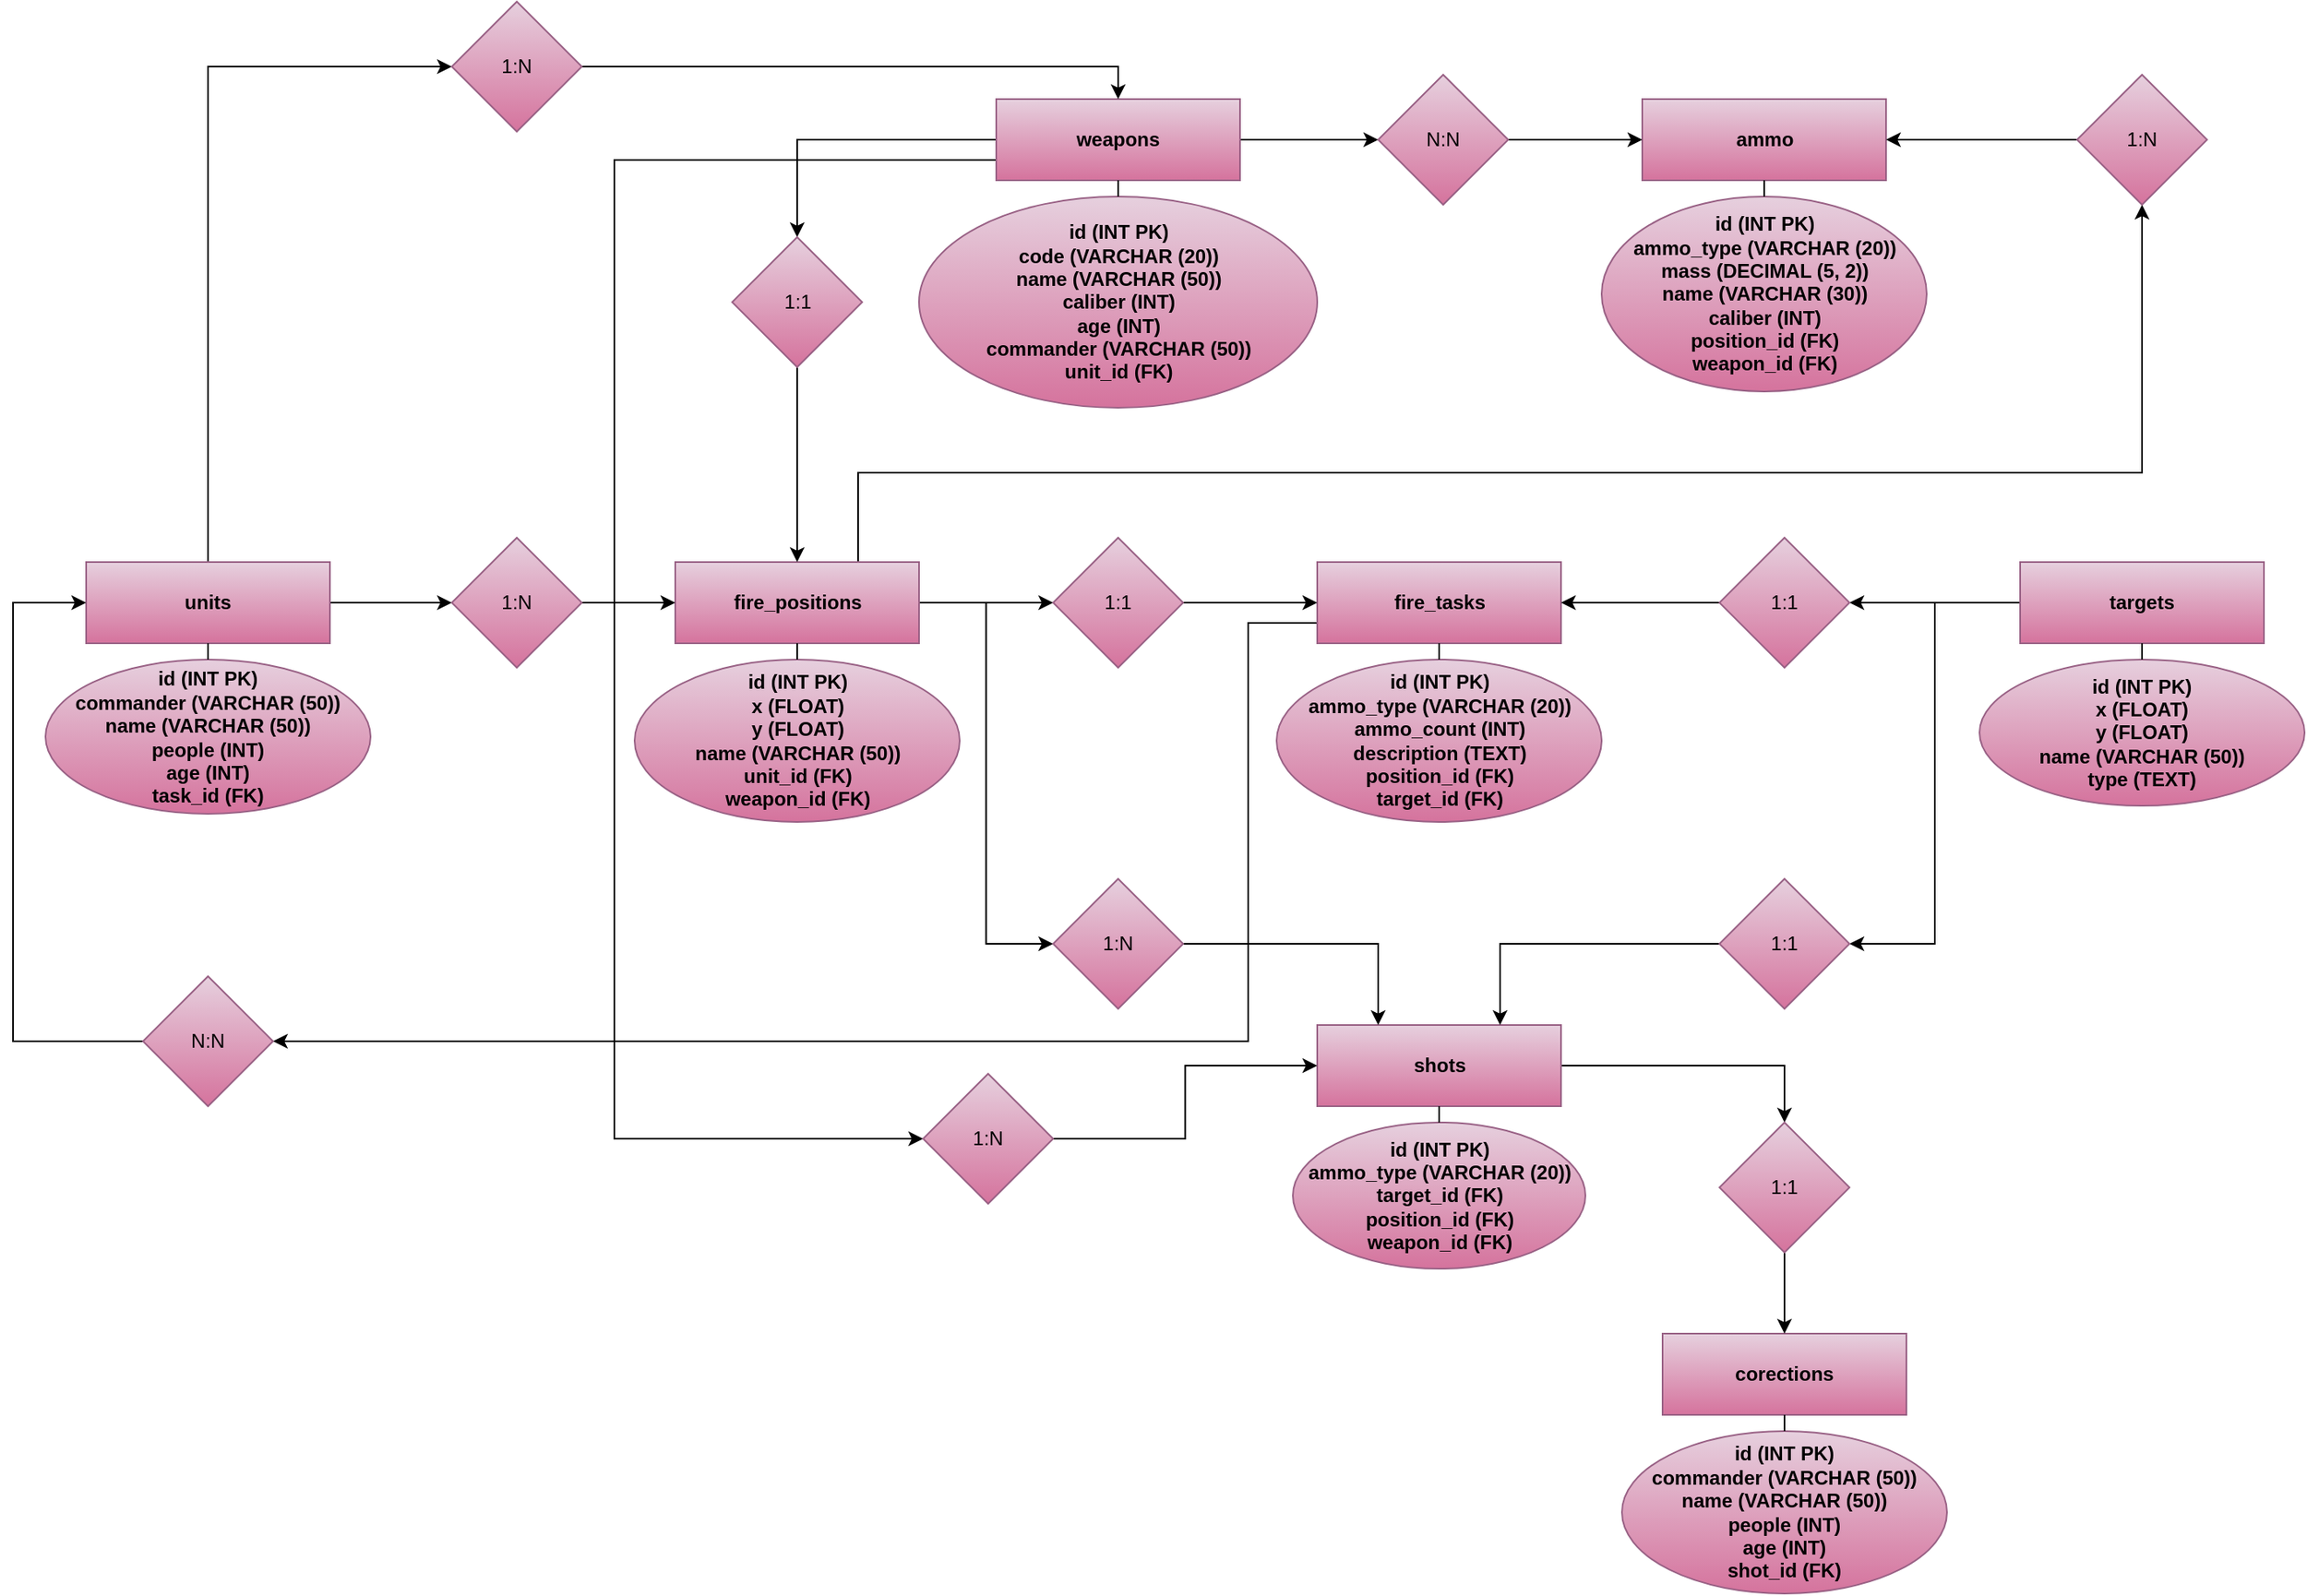 <mxfile version="24.8.3">
  <diagram name="Сторінка-1" id="7fHdnsa_TZbeKORaUPLX">
    <mxGraphModel dx="1393" dy="767" grid="1" gridSize="10" guides="1" tooltips="1" connect="1" arrows="1" fold="1" page="1" pageScale="1" pageWidth="827" pageHeight="1169" math="0" shadow="0">
      <root>
        <mxCell id="0" />
        <mxCell id="1" parent="0" />
        <mxCell id="M7eauLXz_lcPguJIidGt-95" style="edgeStyle=orthogonalEdgeStyle;rounded=0;orthogonalLoop=1;jettySize=auto;html=1;exitX=0;exitY=0.5;exitDx=0;exitDy=0;entryX=0.5;entryY=0;entryDx=0;entryDy=0;" edge="1" parent="1" source="M7eauLXz_lcPguJIidGt-1" target="M7eauLXz_lcPguJIidGt-93">
          <mxGeometry relative="1" as="geometry" />
        </mxCell>
        <mxCell id="M7eauLXz_lcPguJIidGt-111" style="edgeStyle=none;rounded=0;orthogonalLoop=1;jettySize=auto;html=1;exitX=1;exitY=0.5;exitDx=0;exitDy=0;entryX=0;entryY=0.5;entryDx=0;entryDy=0;" edge="1" parent="1" source="M7eauLXz_lcPguJIidGt-1" target="M7eauLXz_lcPguJIidGt-110">
          <mxGeometry relative="1" as="geometry" />
        </mxCell>
        <mxCell id="M7eauLXz_lcPguJIidGt-129" style="edgeStyle=orthogonalEdgeStyle;rounded=0;orthogonalLoop=1;jettySize=auto;html=1;exitX=0;exitY=0.75;exitDx=0;exitDy=0;entryX=0;entryY=0.5;entryDx=0;entryDy=0;" edge="1" parent="1" source="M7eauLXz_lcPguJIidGt-1" target="M7eauLXz_lcPguJIidGt-124">
          <mxGeometry relative="1" as="geometry">
            <Array as="points">
              <mxPoint x="1350" y="227" />
              <mxPoint x="1350" y="830" />
            </Array>
          </mxGeometry>
        </mxCell>
        <mxCell id="M7eauLXz_lcPguJIidGt-1" value="&lt;b&gt;weapons&lt;/b&gt;" style="rounded=0;whiteSpace=wrap;html=1;fillColor=#e6d0de;gradientColor=#d5739d;strokeColor=#996185;" vertex="1" parent="1">
          <mxGeometry x="1585" y="190" width="150" height="50" as="geometry" />
        </mxCell>
        <mxCell id="M7eauLXz_lcPguJIidGt-2" value="&lt;b&gt;id (INT PK)&lt;/b&gt;&lt;div&gt;&lt;b&gt;code (VARCHAR (20))&lt;/b&gt;&lt;/div&gt;&lt;div&gt;&lt;b&gt;name (VARCHAR (50))&lt;/b&gt;&lt;/div&gt;&lt;div&gt;&lt;b&gt;caliber (INT)&lt;/b&gt;&lt;/div&gt;&lt;div&gt;&lt;b&gt;age (INT)&lt;/b&gt;&lt;/div&gt;&lt;div&gt;&lt;b&gt;commander (VARCHAR (50))&lt;/b&gt;&lt;/div&gt;&lt;div&gt;&lt;b&gt;unit_id (FK)&lt;/b&gt;&lt;/div&gt;" style="ellipse;whiteSpace=wrap;html=1;fillColor=#e6d0de;gradientColor=#d5739d;strokeColor=#996185;" vertex="1" parent="1">
          <mxGeometry x="1537.5" y="250" width="245" height="130" as="geometry" />
        </mxCell>
        <mxCell id="M7eauLXz_lcPguJIidGt-3" value="" style="endArrow=none;html=1;rounded=0;entryX=0.5;entryY=1;entryDx=0;entryDy=0;exitX=0.5;exitY=0;exitDx=0;exitDy=0;" edge="1" parent="1" source="M7eauLXz_lcPguJIidGt-2" target="M7eauLXz_lcPguJIidGt-1">
          <mxGeometry width="50" height="50" relative="1" as="geometry">
            <mxPoint x="1685" y="340" as="sourcePoint" />
            <mxPoint x="1735" y="290" as="targetPoint" />
          </mxGeometry>
        </mxCell>
        <mxCell id="M7eauLXz_lcPguJIidGt-108" style="edgeStyle=orthogonalEdgeStyle;rounded=0;orthogonalLoop=1;jettySize=auto;html=1;exitX=1;exitY=0.5;exitDx=0;exitDy=0;entryX=0.5;entryY=0;entryDx=0;entryDy=0;" edge="1" parent="1" source="M7eauLXz_lcPguJIidGt-4" target="M7eauLXz_lcPguJIidGt-107">
          <mxGeometry relative="1" as="geometry" />
        </mxCell>
        <mxCell id="M7eauLXz_lcPguJIidGt-4" value="&lt;b&gt;shots&lt;/b&gt;" style="rounded=0;whiteSpace=wrap;html=1;fillColor=#e6d0de;gradientColor=#d5739d;strokeColor=#996185;" vertex="1" parent="1">
          <mxGeometry x="1782.5" y="760" width="150" height="50" as="geometry" />
        </mxCell>
        <mxCell id="M7eauLXz_lcPguJIidGt-5" value="&lt;b&gt;id (INT PK)&lt;/b&gt;&lt;div&gt;&lt;b&gt;ammo_type (VARCHAR (20))&lt;/b&gt;&lt;/div&gt;&lt;div&gt;&lt;b&gt;target_id (FK)&lt;/b&gt;&lt;/div&gt;&lt;div&gt;&lt;b&gt;position_id (FK)&lt;/b&gt;&lt;/div&gt;&lt;div&gt;&lt;b&gt;weapon_id (FK)&lt;/b&gt;&lt;/div&gt;" style="ellipse;whiteSpace=wrap;html=1;fillColor=#e6d0de;gradientColor=#d5739d;strokeColor=#996185;" vertex="1" parent="1">
          <mxGeometry x="1767.5" y="820" width="180" height="90" as="geometry" />
        </mxCell>
        <mxCell id="M7eauLXz_lcPguJIidGt-7" value="" style="endArrow=none;html=1;rounded=0;entryX=0.5;entryY=1;entryDx=0;entryDy=0;exitX=0.5;exitY=0;exitDx=0;exitDy=0;" edge="1" parent="1" source="M7eauLXz_lcPguJIidGt-5" target="M7eauLXz_lcPguJIidGt-4">
          <mxGeometry width="50" height="50" relative="1" as="geometry">
            <mxPoint x="1725" y="920" as="sourcePoint" />
            <mxPoint x="1775" y="870" as="targetPoint" />
          </mxGeometry>
        </mxCell>
        <mxCell id="M7eauLXz_lcPguJIidGt-8" value="&lt;b&gt;corections&lt;/b&gt;" style="rounded=0;whiteSpace=wrap;html=1;fillColor=#e6d0de;gradientColor=#d5739d;strokeColor=#996185;" vertex="1" parent="1">
          <mxGeometry x="1995" y="950" width="150" height="50" as="geometry" />
        </mxCell>
        <mxCell id="M7eauLXz_lcPguJIidGt-9" value="&lt;b&gt;id (INT PK)&lt;/b&gt;&lt;div&gt;&lt;b&gt;commander (VARCHAR (50))&lt;/b&gt;&lt;/div&gt;&lt;div&gt;&lt;b&gt;name (VARCHAR (50))&lt;/b&gt;&lt;/div&gt;&lt;div&gt;&lt;b&gt;people (INT)&lt;/b&gt;&lt;/div&gt;&lt;div&gt;&lt;b&gt;age (INT)&lt;/b&gt;&lt;/div&gt;&lt;div&gt;&lt;b&gt;shot_id (FK)&lt;/b&gt;&lt;/div&gt;" style="ellipse;whiteSpace=wrap;html=1;fillColor=#e6d0de;gradientColor=#d5739d;strokeColor=#996185;" vertex="1" parent="1">
          <mxGeometry x="1970" y="1010" width="200" height="100" as="geometry" />
        </mxCell>
        <mxCell id="M7eauLXz_lcPguJIidGt-11" value="" style="endArrow=none;html=1;rounded=0;entryX=0.5;entryY=1;entryDx=0;entryDy=0;exitX=0.5;exitY=0;exitDx=0;exitDy=0;" edge="1" parent="1" source="M7eauLXz_lcPguJIidGt-9" target="M7eauLXz_lcPguJIidGt-8">
          <mxGeometry width="50" height="50" relative="1" as="geometry">
            <mxPoint x="1940" y="1150" as="sourcePoint" />
            <mxPoint x="1990" y="1100" as="targetPoint" />
          </mxGeometry>
        </mxCell>
        <mxCell id="M7eauLXz_lcPguJIidGt-17" value="&lt;b&gt;ammo&lt;/b&gt;" style="rounded=0;whiteSpace=wrap;html=1;fillColor=#e6d0de;gradientColor=#d5739d;strokeColor=#996185;" vertex="1" parent="1">
          <mxGeometry x="1982.5" y="190" width="150" height="50" as="geometry" />
        </mxCell>
        <mxCell id="M7eauLXz_lcPguJIidGt-18" value="&lt;b&gt;id (INT PK)&lt;/b&gt;&lt;div&gt;&lt;b&gt;ammo_type (VARCHAR (20))&lt;/b&gt;&lt;/div&gt;&lt;div&gt;&lt;b&gt;mass (DECIMAL (5, 2))&lt;/b&gt;&lt;/div&gt;&lt;div&gt;&lt;b&gt;name (VARCHAR (30))&lt;/b&gt;&lt;/div&gt;&lt;div&gt;&lt;b&gt;caliber (INT)&lt;/b&gt;&lt;/div&gt;&lt;div&gt;&lt;b&gt;position_id (FK)&lt;/b&gt;&lt;/div&gt;&lt;div&gt;&lt;b&gt;weapon_id (FK)&lt;/b&gt;&lt;/div&gt;" style="ellipse;whiteSpace=wrap;html=1;fillColor=#e6d0de;gradientColor=#d5739d;strokeColor=#996185;" vertex="1" parent="1">
          <mxGeometry x="1957.5" y="250" width="200" height="120" as="geometry" />
        </mxCell>
        <mxCell id="M7eauLXz_lcPguJIidGt-19" value="" style="endArrow=none;html=1;rounded=0;entryX=0.5;entryY=1;entryDx=0;entryDy=0;exitX=0.5;exitY=0;exitDx=0;exitDy=0;" edge="1" parent="1" source="M7eauLXz_lcPguJIidGt-18" target="M7eauLXz_lcPguJIidGt-17">
          <mxGeometry width="50" height="50" relative="1" as="geometry">
            <mxPoint x="1927.5" y="390" as="sourcePoint" />
            <mxPoint x="1977.5" y="340" as="targetPoint" />
          </mxGeometry>
        </mxCell>
        <mxCell id="M7eauLXz_lcPguJIidGt-85" style="edgeStyle=none;rounded=0;orthogonalLoop=1;jettySize=auto;html=1;exitX=1;exitY=0.5;exitDx=0;exitDy=0;entryX=0;entryY=0.5;entryDx=0;entryDy=0;" edge="1" parent="1" source="M7eauLXz_lcPguJIidGt-20" target="M7eauLXz_lcPguJIidGt-84">
          <mxGeometry relative="1" as="geometry" />
        </mxCell>
        <mxCell id="M7eauLXz_lcPguJIidGt-102" style="edgeStyle=orthogonalEdgeStyle;rounded=0;orthogonalLoop=1;jettySize=auto;html=1;exitX=1;exitY=0.5;exitDx=0;exitDy=0;entryX=0;entryY=0.5;entryDx=0;entryDy=0;" edge="1" parent="1" source="M7eauLXz_lcPguJIidGt-20" target="M7eauLXz_lcPguJIidGt-101">
          <mxGeometry relative="1" as="geometry" />
        </mxCell>
        <mxCell id="M7eauLXz_lcPguJIidGt-116" style="edgeStyle=orthogonalEdgeStyle;rounded=0;orthogonalLoop=1;jettySize=auto;html=1;exitX=0.75;exitY=0;exitDx=0;exitDy=0;entryX=0.5;entryY=1;entryDx=0;entryDy=0;" edge="1" parent="1" source="M7eauLXz_lcPguJIidGt-20" target="M7eauLXz_lcPguJIidGt-114">
          <mxGeometry relative="1" as="geometry">
            <Array as="points">
              <mxPoint x="1500" y="420" />
              <mxPoint x="2290" y="420" />
            </Array>
          </mxGeometry>
        </mxCell>
        <mxCell id="M7eauLXz_lcPguJIidGt-20" value="&lt;b&gt;fire_positions&lt;/b&gt;" style="rounded=0;whiteSpace=wrap;html=1;fillColor=#e6d0de;gradientColor=#d5739d;strokeColor=#996185;" vertex="1" parent="1">
          <mxGeometry x="1387.5" y="475" width="150" height="50" as="geometry" />
        </mxCell>
        <mxCell id="M7eauLXz_lcPguJIidGt-21" value="&lt;b&gt;id (INT PK)&lt;/b&gt;&lt;div&gt;&lt;b&gt;x (FLOAT)&lt;/b&gt;&lt;/div&gt;&lt;div&gt;&lt;b&gt;y (FLOAT)&lt;/b&gt;&lt;/div&gt;&lt;div&gt;&lt;b&gt;name (VARCHAR (50))&lt;/b&gt;&lt;/div&gt;&lt;div&gt;&lt;b&gt;unit_id (FK)&lt;/b&gt;&lt;/div&gt;&lt;div&gt;&lt;b&gt;weapon_id (FK)&lt;/b&gt;&lt;/div&gt;" style="ellipse;whiteSpace=wrap;html=1;fillColor=#e6d0de;gradientColor=#d5739d;strokeColor=#996185;" vertex="1" parent="1">
          <mxGeometry x="1362.5" y="535" width="200" height="100" as="geometry" />
        </mxCell>
        <mxCell id="M7eauLXz_lcPguJIidGt-23" value="" style="endArrow=none;html=1;rounded=0;entryX=0.5;entryY=1;entryDx=0;entryDy=0;exitX=0.5;exitY=0;exitDx=0;exitDy=0;edgeStyle=orthogonalEdgeStyle;" edge="1" parent="1" source="M7eauLXz_lcPguJIidGt-21" target="M7eauLXz_lcPguJIidGt-20">
          <mxGeometry width="50" height="50" relative="1" as="geometry">
            <mxPoint x="1370" y="715" as="sourcePoint" />
            <mxPoint x="1420" y="665" as="targetPoint" />
          </mxGeometry>
        </mxCell>
        <mxCell id="M7eauLXz_lcPguJIidGt-121" style="edgeStyle=orthogonalEdgeStyle;rounded=0;orthogonalLoop=1;jettySize=auto;html=1;exitX=0;exitY=0.75;exitDx=0;exitDy=0;entryX=1;entryY=0.5;entryDx=0;entryDy=0;" edge="1" parent="1" source="M7eauLXz_lcPguJIidGt-24" target="M7eauLXz_lcPguJIidGt-119">
          <mxGeometry relative="1" as="geometry">
            <Array as="points">
              <mxPoint x="1740" y="513" />
              <mxPoint x="1740" y="770" />
            </Array>
          </mxGeometry>
        </mxCell>
        <mxCell id="M7eauLXz_lcPguJIidGt-24" value="&lt;b&gt;fire_tasks&lt;/b&gt;" style="rounded=0;whiteSpace=wrap;html=1;fillColor=#e6d0de;gradientColor=#d5739d;strokeColor=#996185;" vertex="1" parent="1">
          <mxGeometry x="1782.5" y="475" width="150" height="50" as="geometry" />
        </mxCell>
        <mxCell id="M7eauLXz_lcPguJIidGt-25" value="&lt;b&gt;id (INT PK)&lt;/b&gt;&lt;div&gt;&lt;b&gt;ammo_type (VARCHAR (20))&lt;/b&gt;&lt;/div&gt;&lt;div&gt;&lt;b&gt;ammo_count (INT)&lt;/b&gt;&lt;/div&gt;&lt;div&gt;&lt;b&gt;description (TEXT)&lt;/b&gt;&lt;/div&gt;&lt;div&gt;&lt;b&gt;position_id (FK)&lt;/b&gt;&lt;/div&gt;&lt;div&gt;&lt;b&gt;target_id (FK)&lt;/b&gt;&lt;/div&gt;" style="ellipse;whiteSpace=wrap;html=1;fillColor=#e6d0de;gradientColor=#d5739d;strokeColor=#996185;" vertex="1" parent="1">
          <mxGeometry x="1757.5" y="535" width="200" height="100" as="geometry" />
        </mxCell>
        <mxCell id="M7eauLXz_lcPguJIidGt-26" value="" style="endArrow=none;html=1;rounded=0;entryX=0.5;entryY=1;entryDx=0;entryDy=0;exitX=0.5;exitY=0;exitDx=0;exitDy=0;" edge="1" parent="1" source="M7eauLXz_lcPguJIidGt-25" target="M7eauLXz_lcPguJIidGt-24">
          <mxGeometry width="50" height="50" relative="1" as="geometry">
            <mxPoint x="1765" y="715" as="sourcePoint" />
            <mxPoint x="1815" y="665" as="targetPoint" />
          </mxGeometry>
        </mxCell>
        <mxCell id="M7eauLXz_lcPguJIidGt-91" style="edgeStyle=none;rounded=0;orthogonalLoop=1;jettySize=auto;html=1;exitX=1;exitY=0.5;exitDx=0;exitDy=0;entryX=0;entryY=0.5;entryDx=0;entryDy=0;" edge="1" parent="1" source="M7eauLXz_lcPguJIidGt-27" target="M7eauLXz_lcPguJIidGt-90">
          <mxGeometry relative="1" as="geometry" />
        </mxCell>
        <mxCell id="M7eauLXz_lcPguJIidGt-99" style="edgeStyle=orthogonalEdgeStyle;rounded=0;orthogonalLoop=1;jettySize=auto;html=1;exitX=0.5;exitY=0;exitDx=0;exitDy=0;entryX=0;entryY=0.5;entryDx=0;entryDy=0;" edge="1" parent="1" source="M7eauLXz_lcPguJIidGt-27" target="M7eauLXz_lcPguJIidGt-97">
          <mxGeometry relative="1" as="geometry" />
        </mxCell>
        <mxCell id="M7eauLXz_lcPguJIidGt-27" value="&lt;b&gt;units&lt;/b&gt;" style="rounded=0;whiteSpace=wrap;html=1;fillColor=#e6d0de;gradientColor=#d5739d;strokeColor=#996185;" vertex="1" parent="1">
          <mxGeometry x="1025" y="475" width="150" height="50" as="geometry" />
        </mxCell>
        <mxCell id="M7eauLXz_lcPguJIidGt-28" value="&lt;b&gt;id (INT PK)&lt;/b&gt;&lt;div&gt;&lt;b&gt;commander (VARCHAR (50))&lt;/b&gt;&lt;/div&gt;&lt;div&gt;&lt;b&gt;name (VARCHAR (50))&lt;/b&gt;&lt;/div&gt;&lt;div&gt;&lt;b&gt;people (INT)&lt;/b&gt;&lt;/div&gt;&lt;div&gt;&lt;b&gt;age (INT)&lt;/b&gt;&lt;/div&gt;&lt;div&gt;&lt;b&gt;task_id (FK)&lt;/b&gt;&lt;/div&gt;" style="ellipse;whiteSpace=wrap;html=1;fillColor=#e6d0de;gradientColor=#d5739d;strokeColor=#996185;" vertex="1" parent="1">
          <mxGeometry x="1000" y="535" width="200" height="95" as="geometry" />
        </mxCell>
        <mxCell id="M7eauLXz_lcPguJIidGt-29" value="" style="endArrow=none;html=1;rounded=0;entryX=0.5;entryY=1;entryDx=0;entryDy=0;exitX=0.5;exitY=0;exitDx=0;exitDy=0;" edge="1" parent="1" source="M7eauLXz_lcPguJIidGt-28" target="M7eauLXz_lcPguJIidGt-27">
          <mxGeometry width="50" height="50" relative="1" as="geometry">
            <mxPoint x="1007.5" y="715" as="sourcePoint" />
            <mxPoint x="1057.5" y="665" as="targetPoint" />
          </mxGeometry>
        </mxCell>
        <mxCell id="M7eauLXz_lcPguJIidGt-88" style="edgeStyle=none;rounded=0;orthogonalLoop=1;jettySize=auto;html=1;exitX=0;exitY=0.5;exitDx=0;exitDy=0;entryX=1;entryY=0.5;entryDx=0;entryDy=0;" edge="1" parent="1" source="M7eauLXz_lcPguJIidGt-30" target="M7eauLXz_lcPguJIidGt-87">
          <mxGeometry relative="1" as="geometry" />
        </mxCell>
        <mxCell id="M7eauLXz_lcPguJIidGt-105" style="edgeStyle=orthogonalEdgeStyle;rounded=0;orthogonalLoop=1;jettySize=auto;html=1;exitX=0;exitY=0.5;exitDx=0;exitDy=0;entryX=1;entryY=0.5;entryDx=0;entryDy=0;" edge="1" parent="1" source="M7eauLXz_lcPguJIidGt-30" target="M7eauLXz_lcPguJIidGt-104">
          <mxGeometry relative="1" as="geometry" />
        </mxCell>
        <mxCell id="M7eauLXz_lcPguJIidGt-30" value="&lt;b&gt;targets&lt;/b&gt;" style="rounded=0;whiteSpace=wrap;html=1;fillColor=#e6d0de;gradientColor=#d5739d;strokeColor=#996185;" vertex="1" parent="1">
          <mxGeometry x="2215" y="475" width="150" height="50" as="geometry" />
        </mxCell>
        <mxCell id="M7eauLXz_lcPguJIidGt-31" value="&lt;b&gt;id (INT PK)&lt;/b&gt;&lt;div&gt;&lt;b&gt;x (FLOAT)&lt;/b&gt;&lt;/div&gt;&lt;div&gt;&lt;b&gt;y (FLOAT)&lt;/b&gt;&lt;/div&gt;&lt;div&gt;&lt;b&gt;name (VARCHAR (50))&lt;/b&gt;&lt;/div&gt;&lt;div&gt;&lt;b&gt;type (TEXT)&lt;/b&gt;&lt;/div&gt;" style="ellipse;whiteSpace=wrap;html=1;fillColor=#e6d0de;gradientColor=#d5739d;strokeColor=#996185;" vertex="1" parent="1">
          <mxGeometry x="2190" y="535" width="200" height="90" as="geometry" />
        </mxCell>
        <mxCell id="M7eauLXz_lcPguJIidGt-32" value="" style="endArrow=none;html=1;rounded=0;entryX=0.5;entryY=1;entryDx=0;entryDy=0;exitX=0.5;exitY=0;exitDx=0;exitDy=0;" edge="1" parent="1" source="M7eauLXz_lcPguJIidGt-31" target="M7eauLXz_lcPguJIidGt-30">
          <mxGeometry width="50" height="50" relative="1" as="geometry">
            <mxPoint x="2197.5" y="715" as="sourcePoint" />
            <mxPoint x="2247.5" y="665" as="targetPoint" />
          </mxGeometry>
        </mxCell>
        <mxCell id="M7eauLXz_lcPguJIidGt-86" style="edgeStyle=none;rounded=0;orthogonalLoop=1;jettySize=auto;html=1;exitX=1;exitY=0.5;exitDx=0;exitDy=0;entryX=0;entryY=0.5;entryDx=0;entryDy=0;" edge="1" parent="1" source="M7eauLXz_lcPguJIidGt-84" target="M7eauLXz_lcPguJIidGt-24">
          <mxGeometry relative="1" as="geometry" />
        </mxCell>
        <mxCell id="M7eauLXz_lcPguJIidGt-84" value="1:1" style="rhombus;whiteSpace=wrap;html=1;fillColor=#e6d0de;gradientColor=#d5739d;strokeColor=#996185;" vertex="1" parent="1">
          <mxGeometry x="1620" y="460" width="80" height="80" as="geometry" />
        </mxCell>
        <mxCell id="M7eauLXz_lcPguJIidGt-89" style="edgeStyle=none;rounded=0;orthogonalLoop=1;jettySize=auto;html=1;exitX=0;exitY=0.5;exitDx=0;exitDy=0;entryX=1;entryY=0.5;entryDx=0;entryDy=0;" edge="1" parent="1" source="M7eauLXz_lcPguJIidGt-87" target="M7eauLXz_lcPguJIidGt-24">
          <mxGeometry relative="1" as="geometry" />
        </mxCell>
        <mxCell id="M7eauLXz_lcPguJIidGt-87" value="1:1" style="rhombus;whiteSpace=wrap;html=1;fillColor=#e6d0de;gradientColor=#d5739d;strokeColor=#996185;" vertex="1" parent="1">
          <mxGeometry x="2030" y="460" width="80" height="80" as="geometry" />
        </mxCell>
        <mxCell id="M7eauLXz_lcPguJIidGt-92" style="edgeStyle=none;rounded=0;orthogonalLoop=1;jettySize=auto;html=1;exitX=1;exitY=0.5;exitDx=0;exitDy=0;entryX=0;entryY=0.5;entryDx=0;entryDy=0;" edge="1" parent="1" source="M7eauLXz_lcPguJIidGt-90" target="M7eauLXz_lcPguJIidGt-20">
          <mxGeometry relative="1" as="geometry" />
        </mxCell>
        <mxCell id="M7eauLXz_lcPguJIidGt-90" value="1:N" style="rhombus;whiteSpace=wrap;html=1;fillColor=#e6d0de;gradientColor=#d5739d;strokeColor=#996185;" vertex="1" parent="1">
          <mxGeometry x="1250" y="460" width="80" height="80" as="geometry" />
        </mxCell>
        <mxCell id="M7eauLXz_lcPguJIidGt-96" style="edgeStyle=orthogonalEdgeStyle;rounded=0;orthogonalLoop=1;jettySize=auto;html=1;exitX=0.5;exitY=1;exitDx=0;exitDy=0;entryX=0.5;entryY=0;entryDx=0;entryDy=0;" edge="1" parent="1" source="M7eauLXz_lcPguJIidGt-93" target="M7eauLXz_lcPguJIidGt-20">
          <mxGeometry relative="1" as="geometry" />
        </mxCell>
        <mxCell id="M7eauLXz_lcPguJIidGt-93" value="1:1" style="rhombus;whiteSpace=wrap;html=1;fillColor=#e6d0de;gradientColor=#d5739d;strokeColor=#996185;" vertex="1" parent="1">
          <mxGeometry x="1422.5" y="275" width="80" height="80" as="geometry" />
        </mxCell>
        <mxCell id="M7eauLXz_lcPguJIidGt-100" style="edgeStyle=orthogonalEdgeStyle;rounded=0;orthogonalLoop=1;jettySize=auto;html=1;exitX=1;exitY=0.5;exitDx=0;exitDy=0;entryX=0.5;entryY=0;entryDx=0;entryDy=0;" edge="1" parent="1" source="M7eauLXz_lcPguJIidGt-97" target="M7eauLXz_lcPguJIidGt-1">
          <mxGeometry relative="1" as="geometry" />
        </mxCell>
        <mxCell id="M7eauLXz_lcPguJIidGt-97" value="1:N" style="rhombus;whiteSpace=wrap;html=1;fillColor=#e6d0de;gradientColor=#d5739d;strokeColor=#996185;" vertex="1" parent="1">
          <mxGeometry x="1250" y="130" width="80" height="80" as="geometry" />
        </mxCell>
        <mxCell id="M7eauLXz_lcPguJIidGt-103" style="edgeStyle=orthogonalEdgeStyle;rounded=0;orthogonalLoop=1;jettySize=auto;html=1;exitX=1;exitY=0.5;exitDx=0;exitDy=0;entryX=0.25;entryY=0;entryDx=0;entryDy=0;" edge="1" parent="1" source="M7eauLXz_lcPguJIidGt-101" target="M7eauLXz_lcPguJIidGt-4">
          <mxGeometry relative="1" as="geometry" />
        </mxCell>
        <mxCell id="M7eauLXz_lcPguJIidGt-101" value="1:N" style="rhombus;whiteSpace=wrap;html=1;fillColor=#e6d0de;gradientColor=#d5739d;strokeColor=#996185;" vertex="1" parent="1">
          <mxGeometry x="1620" y="670" width="80" height="80" as="geometry" />
        </mxCell>
        <mxCell id="M7eauLXz_lcPguJIidGt-106" style="edgeStyle=orthogonalEdgeStyle;rounded=0;orthogonalLoop=1;jettySize=auto;html=1;exitX=0;exitY=0.5;exitDx=0;exitDy=0;entryX=0.75;entryY=0;entryDx=0;entryDy=0;" edge="1" parent="1" source="M7eauLXz_lcPguJIidGt-104" target="M7eauLXz_lcPguJIidGt-4">
          <mxGeometry relative="1" as="geometry" />
        </mxCell>
        <mxCell id="M7eauLXz_lcPguJIidGt-104" value="1:1" style="rhombus;whiteSpace=wrap;html=1;fillColor=#e6d0de;gradientColor=#d5739d;strokeColor=#996185;" vertex="1" parent="1">
          <mxGeometry x="2030" y="670" width="80" height="80" as="geometry" />
        </mxCell>
        <mxCell id="M7eauLXz_lcPguJIidGt-109" style="edgeStyle=orthogonalEdgeStyle;rounded=0;orthogonalLoop=1;jettySize=auto;html=1;exitX=0.5;exitY=1;exitDx=0;exitDy=0;entryX=0.5;entryY=0;entryDx=0;entryDy=0;" edge="1" parent="1" source="M7eauLXz_lcPguJIidGt-107" target="M7eauLXz_lcPguJIidGt-8">
          <mxGeometry relative="1" as="geometry" />
        </mxCell>
        <mxCell id="M7eauLXz_lcPguJIidGt-107" value="1:1" style="rhombus;whiteSpace=wrap;html=1;fillColor=#e6d0de;gradientColor=#d5739d;strokeColor=#996185;" vertex="1" parent="1">
          <mxGeometry x="2030" y="820" width="80" height="80" as="geometry" />
        </mxCell>
        <mxCell id="M7eauLXz_lcPguJIidGt-112" style="edgeStyle=none;rounded=0;orthogonalLoop=1;jettySize=auto;html=1;exitX=1;exitY=0.5;exitDx=0;exitDy=0;entryX=0;entryY=0.5;entryDx=0;entryDy=0;" edge="1" parent="1" source="M7eauLXz_lcPguJIidGt-110" target="M7eauLXz_lcPguJIidGt-17">
          <mxGeometry relative="1" as="geometry" />
        </mxCell>
        <mxCell id="M7eauLXz_lcPguJIidGt-110" value="N:N" style="rhombus;whiteSpace=wrap;html=1;fillColor=#e6d0de;gradientColor=#d5739d;strokeColor=#996185;" vertex="1" parent="1">
          <mxGeometry x="1820" y="175" width="80" height="80" as="geometry" />
        </mxCell>
        <mxCell id="M7eauLXz_lcPguJIidGt-117" style="edgeStyle=orthogonalEdgeStyle;rounded=0;orthogonalLoop=1;jettySize=auto;html=1;exitX=0;exitY=0.5;exitDx=0;exitDy=0;entryX=1;entryY=0.5;entryDx=0;entryDy=0;" edge="1" parent="1" source="M7eauLXz_lcPguJIidGt-114" target="M7eauLXz_lcPguJIidGt-17">
          <mxGeometry relative="1" as="geometry" />
        </mxCell>
        <mxCell id="M7eauLXz_lcPguJIidGt-114" value="1:N" style="rhombus;whiteSpace=wrap;html=1;fillColor=#e6d0de;gradientColor=#d5739d;strokeColor=#996185;" vertex="1" parent="1">
          <mxGeometry x="2250" y="175" width="80" height="80" as="geometry" />
        </mxCell>
        <mxCell id="M7eauLXz_lcPguJIidGt-122" style="edgeStyle=orthogonalEdgeStyle;rounded=0;orthogonalLoop=1;jettySize=auto;html=1;exitX=0;exitY=0.5;exitDx=0;exitDy=0;entryX=0;entryY=0.5;entryDx=0;entryDy=0;" edge="1" parent="1" source="M7eauLXz_lcPguJIidGt-119" target="M7eauLXz_lcPguJIidGt-27">
          <mxGeometry relative="1" as="geometry">
            <Array as="points">
              <mxPoint x="980" y="770" />
              <mxPoint x="980" y="500" />
            </Array>
          </mxGeometry>
        </mxCell>
        <mxCell id="M7eauLXz_lcPguJIidGt-119" value="N:N" style="rhombus;whiteSpace=wrap;html=1;fillColor=#e6d0de;gradientColor=#d5739d;strokeColor=#996185;" vertex="1" parent="1">
          <mxGeometry x="1060" y="730" width="80" height="80" as="geometry" />
        </mxCell>
        <mxCell id="M7eauLXz_lcPguJIidGt-128" style="edgeStyle=orthogonalEdgeStyle;rounded=0;orthogonalLoop=1;jettySize=auto;html=1;exitX=1;exitY=0.5;exitDx=0;exitDy=0;entryX=0;entryY=0.5;entryDx=0;entryDy=0;" edge="1" parent="1" source="M7eauLXz_lcPguJIidGt-124" target="M7eauLXz_lcPguJIidGt-4">
          <mxGeometry relative="1" as="geometry" />
        </mxCell>
        <mxCell id="M7eauLXz_lcPguJIidGt-124" value="1:N" style="rhombus;whiteSpace=wrap;html=1;fillColor=#e6d0de;gradientColor=#d5739d;strokeColor=#996185;" vertex="1" parent="1">
          <mxGeometry x="1540" y="790" width="80" height="80" as="geometry" />
        </mxCell>
      </root>
    </mxGraphModel>
  </diagram>
</mxfile>
